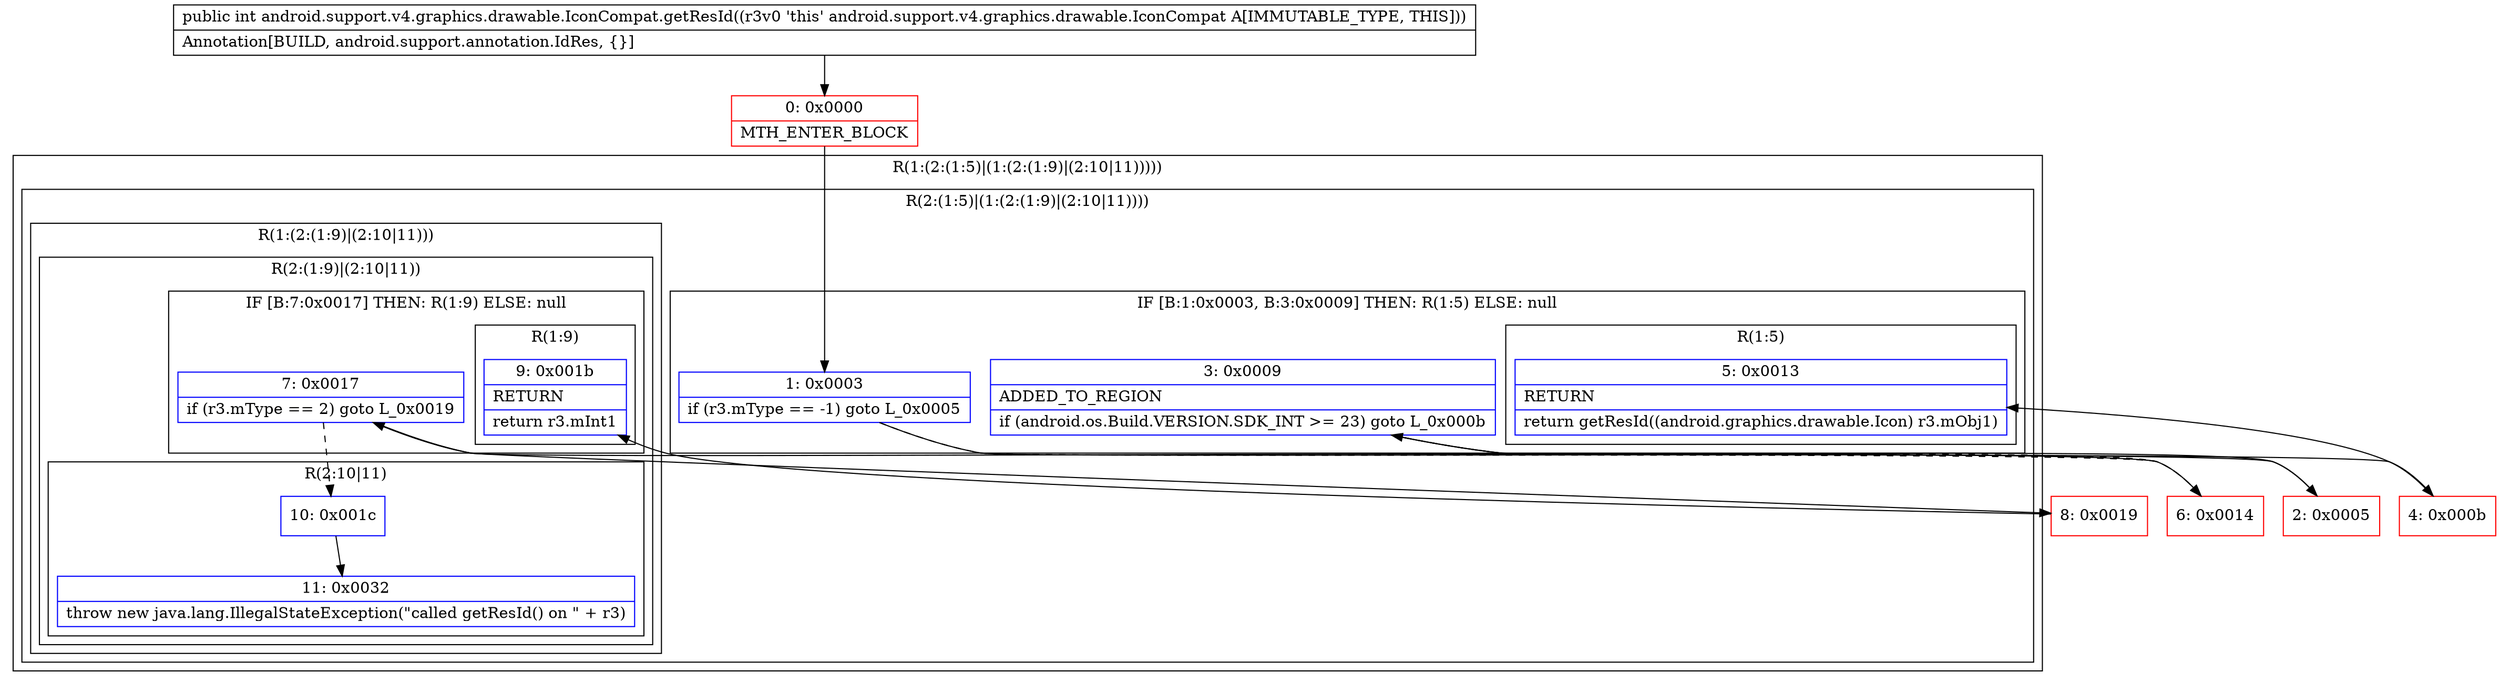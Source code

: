 digraph "CFG forandroid.support.v4.graphics.drawable.IconCompat.getResId()I" {
subgraph cluster_Region_697958360 {
label = "R(1:(2:(1:5)|(1:(2:(1:9)|(2:10|11)))))";
node [shape=record,color=blue];
subgraph cluster_Region_42422593 {
label = "R(2:(1:5)|(1:(2:(1:9)|(2:10|11))))";
node [shape=record,color=blue];
subgraph cluster_IfRegion_1706207522 {
label = "IF [B:1:0x0003, B:3:0x0009] THEN: R(1:5) ELSE: null";
node [shape=record,color=blue];
Node_1 [shape=record,label="{1\:\ 0x0003|if (r3.mType == \-1) goto L_0x0005\l}"];
Node_3 [shape=record,label="{3\:\ 0x0009|ADDED_TO_REGION\l|if (android.os.Build.VERSION.SDK_INT \>= 23) goto L_0x000b\l}"];
subgraph cluster_Region_2095882671 {
label = "R(1:5)";
node [shape=record,color=blue];
Node_5 [shape=record,label="{5\:\ 0x0013|RETURN\l|return getResId((android.graphics.drawable.Icon) r3.mObj1)\l}"];
}
}
subgraph cluster_Region_443414229 {
label = "R(1:(2:(1:9)|(2:10|11)))";
node [shape=record,color=blue];
subgraph cluster_Region_584626560 {
label = "R(2:(1:9)|(2:10|11))";
node [shape=record,color=blue];
subgraph cluster_IfRegion_1389623104 {
label = "IF [B:7:0x0017] THEN: R(1:9) ELSE: null";
node [shape=record,color=blue];
Node_7 [shape=record,label="{7\:\ 0x0017|if (r3.mType == 2) goto L_0x0019\l}"];
subgraph cluster_Region_1261163884 {
label = "R(1:9)";
node [shape=record,color=blue];
Node_9 [shape=record,label="{9\:\ 0x001b|RETURN\l|return r3.mInt1\l}"];
}
}
subgraph cluster_Region_1040533890 {
label = "R(2:10|11)";
node [shape=record,color=blue];
Node_10 [shape=record,label="{10\:\ 0x001c}"];
Node_11 [shape=record,label="{11\:\ 0x0032|throw new java.lang.IllegalStateException(\"called getResId() on \" + r3)\l}"];
}
}
}
}
}
Node_0 [shape=record,color=red,label="{0\:\ 0x0000|MTH_ENTER_BLOCK\l}"];
Node_2 [shape=record,color=red,label="{2\:\ 0x0005}"];
Node_4 [shape=record,color=red,label="{4\:\ 0x000b}"];
Node_6 [shape=record,color=red,label="{6\:\ 0x0014}"];
Node_8 [shape=record,color=red,label="{8\:\ 0x0019}"];
MethodNode[shape=record,label="{public int android.support.v4.graphics.drawable.IconCompat.getResId((r3v0 'this' android.support.v4.graphics.drawable.IconCompat A[IMMUTABLE_TYPE, THIS]))  | Annotation[BUILD, android.support.annotation.IdRes, \{\}]\l}"];
MethodNode -> Node_0;
Node_1 -> Node_2;
Node_1 -> Node_6[style=dashed];
Node_3 -> Node_4;
Node_3 -> Node_6[style=dashed];
Node_7 -> Node_8;
Node_7 -> Node_10[style=dashed];
Node_10 -> Node_11;
Node_0 -> Node_1;
Node_2 -> Node_3;
Node_4 -> Node_5;
Node_6 -> Node_7;
Node_8 -> Node_9;
}

